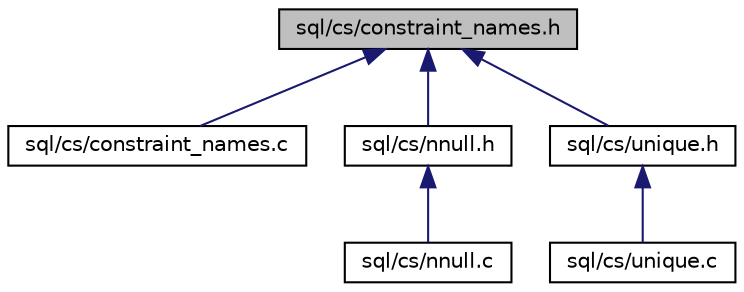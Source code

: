 digraph "sql/cs/constraint_names.h"
{
 // LATEX_PDF_SIZE
  bgcolor="transparent";
  edge [fontname="Helvetica",fontsize="10",labelfontname="Helvetica",labelfontsize="10"];
  node [fontname="Helvetica",fontsize="10",shape=record];
  Node1 [label="sql/cs/constraint_names.h",height=0.2,width=0.4,color="black", fillcolor="grey75", style="filled", fontcolor="black",tooltip=" "];
  Node1 -> Node2 [dir="back",color="midnightblue",fontsize="10",style="solid",fontname="Helvetica"];
  Node2 [label="sql/cs/constraint_names.c",height=0.2,width=0.4,color="black",URL="$constraint__names_8c.html",tooltip=" "];
  Node1 -> Node3 [dir="back",color="midnightblue",fontsize="10",style="solid",fontname="Helvetica"];
  Node3 [label="sql/cs/nnull.h",height=0.2,width=0.4,color="black",URL="$nnull_8h.html",tooltip=" "];
  Node3 -> Node4 [dir="back",color="midnightblue",fontsize="10",style="solid",fontname="Helvetica"];
  Node4 [label="sql/cs/nnull.c",height=0.2,width=0.4,color="black",URL="$nnull_8c.html",tooltip=" "];
  Node1 -> Node5 [dir="back",color="midnightblue",fontsize="10",style="solid",fontname="Helvetica"];
  Node5 [label="sql/cs/unique.h",height=0.2,width=0.4,color="black",URL="$unique_8h.html",tooltip=" "];
  Node5 -> Node6 [dir="back",color="midnightblue",fontsize="10",style="solid",fontname="Helvetica"];
  Node6 [label="sql/cs/unique.c",height=0.2,width=0.4,color="black",URL="$unique_8c.html",tooltip=" "];
}
